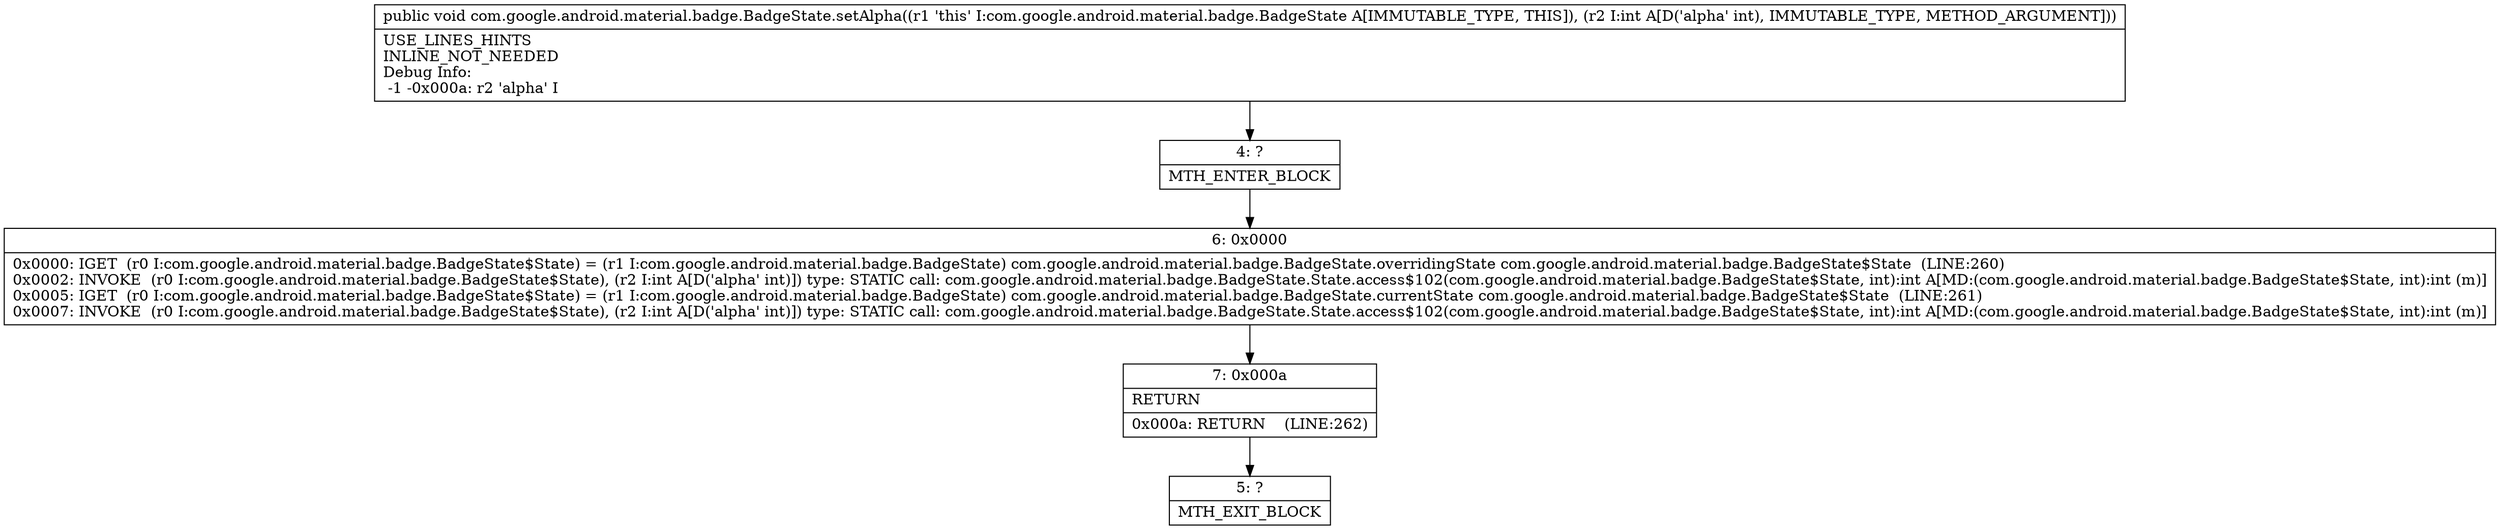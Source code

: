 digraph "CFG forcom.google.android.material.badge.BadgeState.setAlpha(I)V" {
Node_4 [shape=record,label="{4\:\ ?|MTH_ENTER_BLOCK\l}"];
Node_6 [shape=record,label="{6\:\ 0x0000|0x0000: IGET  (r0 I:com.google.android.material.badge.BadgeState$State) = (r1 I:com.google.android.material.badge.BadgeState) com.google.android.material.badge.BadgeState.overridingState com.google.android.material.badge.BadgeState$State  (LINE:260)\l0x0002: INVOKE  (r0 I:com.google.android.material.badge.BadgeState$State), (r2 I:int A[D('alpha' int)]) type: STATIC call: com.google.android.material.badge.BadgeState.State.access$102(com.google.android.material.badge.BadgeState$State, int):int A[MD:(com.google.android.material.badge.BadgeState$State, int):int (m)]\l0x0005: IGET  (r0 I:com.google.android.material.badge.BadgeState$State) = (r1 I:com.google.android.material.badge.BadgeState) com.google.android.material.badge.BadgeState.currentState com.google.android.material.badge.BadgeState$State  (LINE:261)\l0x0007: INVOKE  (r0 I:com.google.android.material.badge.BadgeState$State), (r2 I:int A[D('alpha' int)]) type: STATIC call: com.google.android.material.badge.BadgeState.State.access$102(com.google.android.material.badge.BadgeState$State, int):int A[MD:(com.google.android.material.badge.BadgeState$State, int):int (m)]\l}"];
Node_7 [shape=record,label="{7\:\ 0x000a|RETURN\l|0x000a: RETURN    (LINE:262)\l}"];
Node_5 [shape=record,label="{5\:\ ?|MTH_EXIT_BLOCK\l}"];
MethodNode[shape=record,label="{public void com.google.android.material.badge.BadgeState.setAlpha((r1 'this' I:com.google.android.material.badge.BadgeState A[IMMUTABLE_TYPE, THIS]), (r2 I:int A[D('alpha' int), IMMUTABLE_TYPE, METHOD_ARGUMENT]))  | USE_LINES_HINTS\lINLINE_NOT_NEEDED\lDebug Info:\l  \-1 \-0x000a: r2 'alpha' I\l}"];
MethodNode -> Node_4;Node_4 -> Node_6;
Node_6 -> Node_7;
Node_7 -> Node_5;
}

